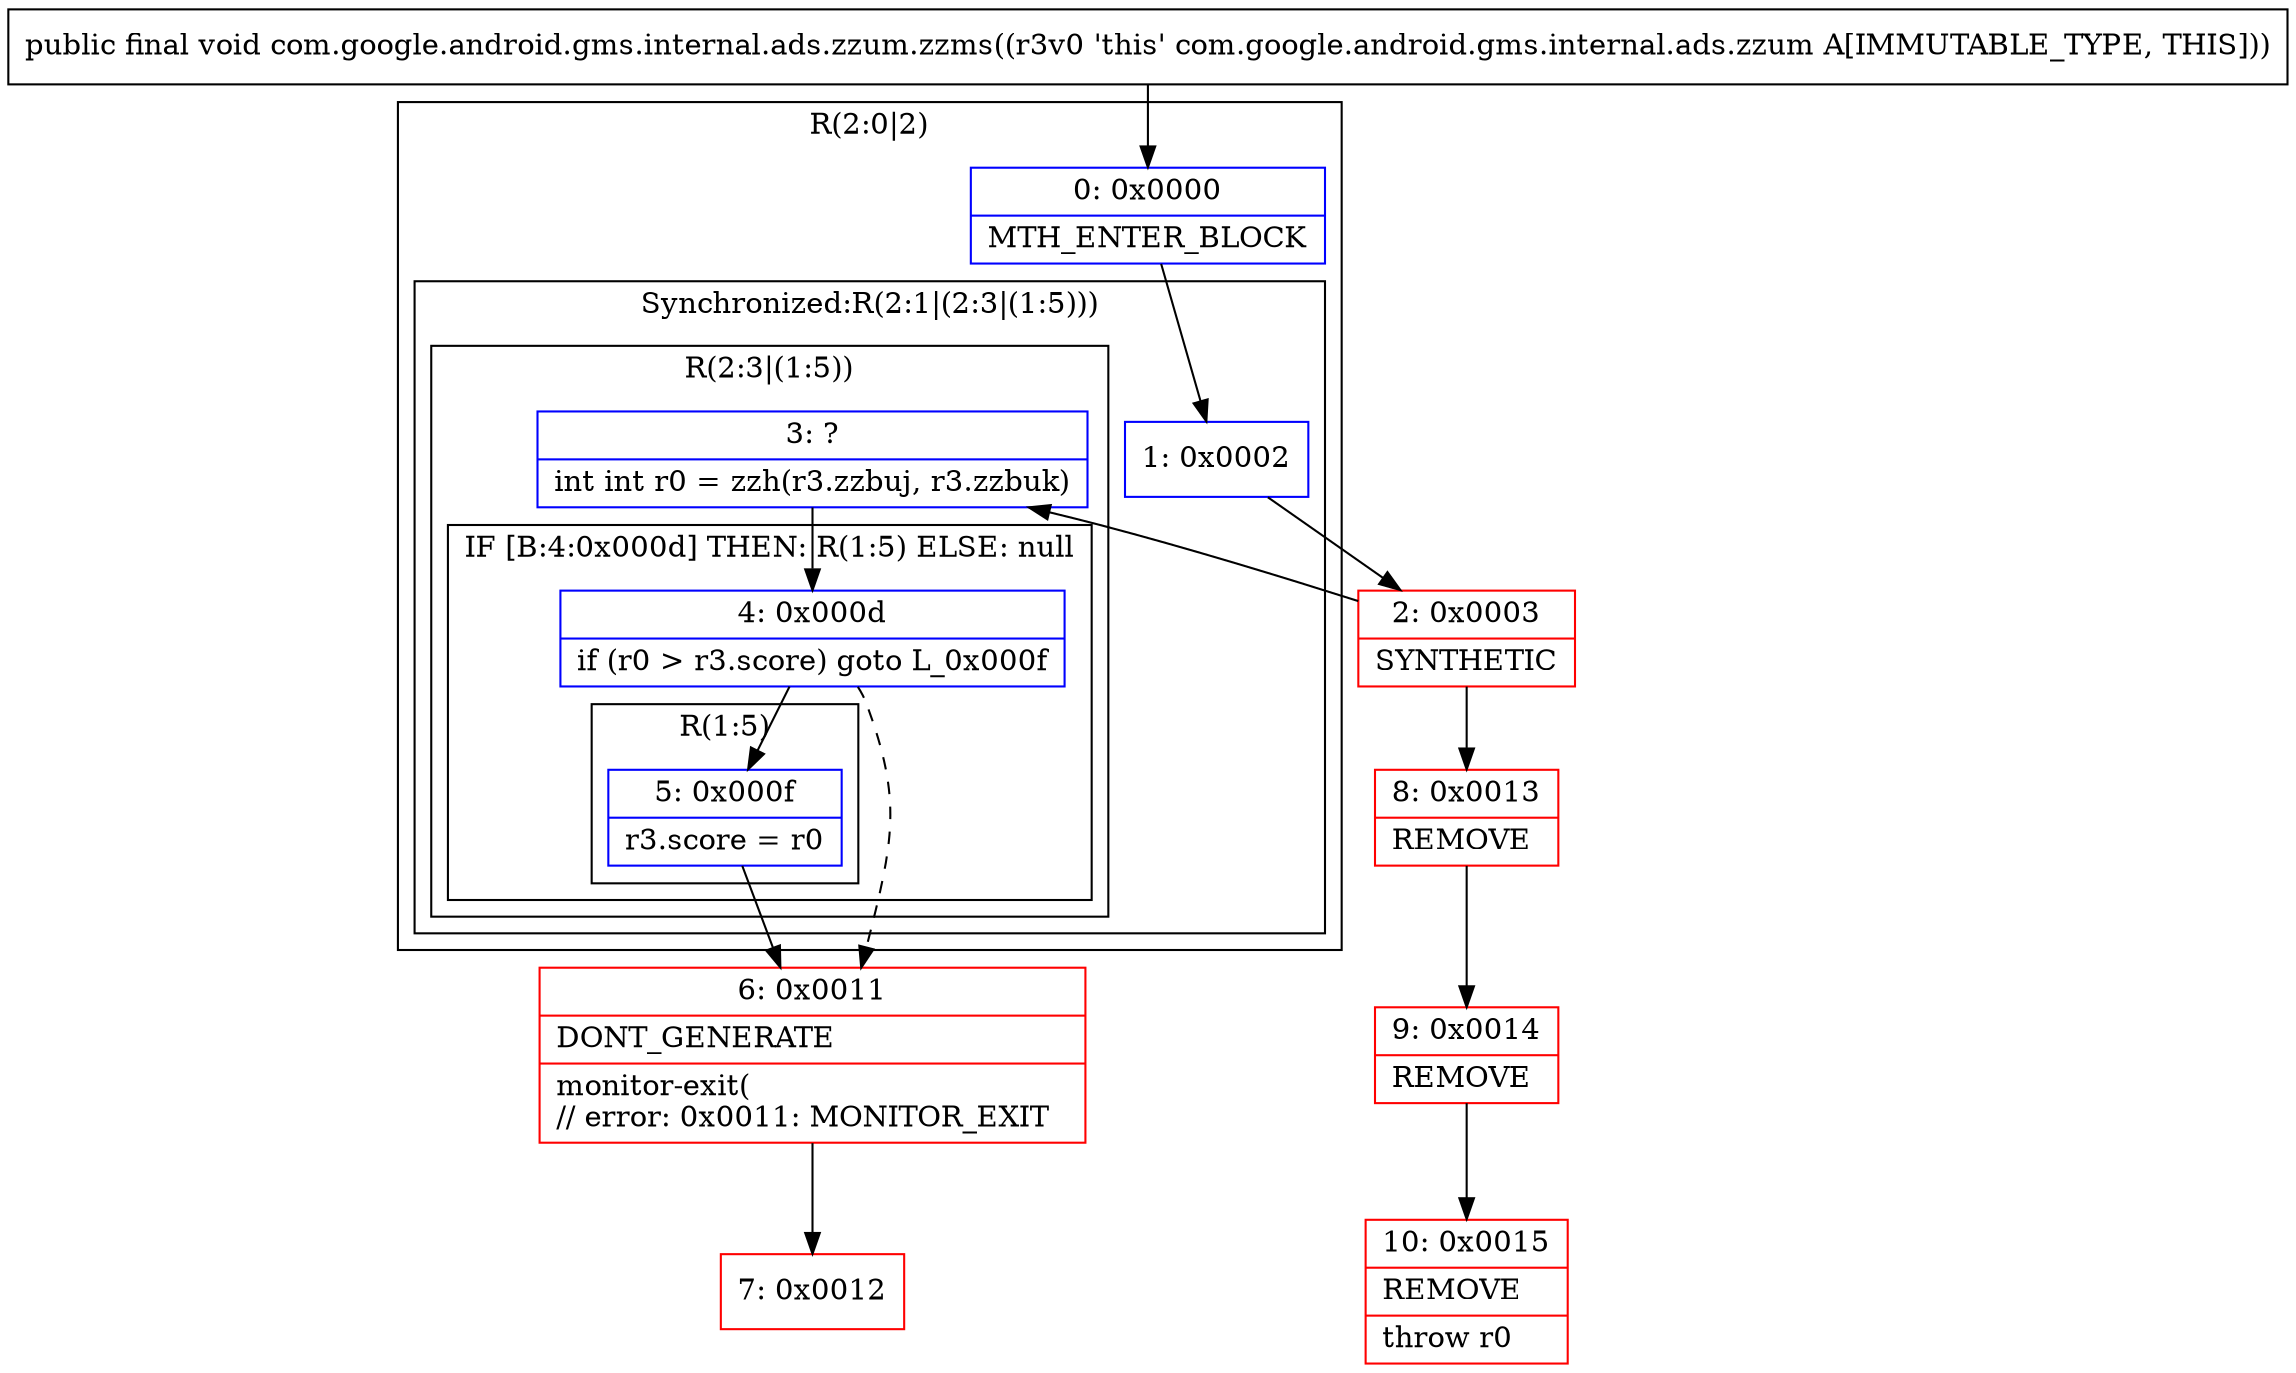 digraph "CFG forcom.google.android.gms.internal.ads.zzum.zzms()V" {
subgraph cluster_Region_1439447138 {
label = "R(2:0|2)";
node [shape=record,color=blue];
Node_0 [shape=record,label="{0\:\ 0x0000|MTH_ENTER_BLOCK\l}"];
subgraph cluster_SynchronizedRegion_214556598 {
label = "Synchronized:R(2:1|(2:3|(1:5)))";
node [shape=record,color=blue];
Node_1 [shape=record,label="{1\:\ 0x0002}"];
subgraph cluster_Region_772843897 {
label = "R(2:3|(1:5))";
node [shape=record,color=blue];
Node_3 [shape=record,label="{3\:\ ?|int int r0 = zzh(r3.zzbuj, r3.zzbuk)\l}"];
subgraph cluster_IfRegion_1155417203 {
label = "IF [B:4:0x000d] THEN: R(1:5) ELSE: null";
node [shape=record,color=blue];
Node_4 [shape=record,label="{4\:\ 0x000d|if (r0 \> r3.score) goto L_0x000f\l}"];
subgraph cluster_Region_714126531 {
label = "R(1:5)";
node [shape=record,color=blue];
Node_5 [shape=record,label="{5\:\ 0x000f|r3.score = r0\l}"];
}
}
}
}
}
Node_2 [shape=record,color=red,label="{2\:\ 0x0003|SYNTHETIC\l}"];
Node_6 [shape=record,color=red,label="{6\:\ 0x0011|DONT_GENERATE\l|monitor\-exit(\l\/\/ error: 0x0011: MONITOR_EXIT  \l}"];
Node_7 [shape=record,color=red,label="{7\:\ 0x0012}"];
Node_8 [shape=record,color=red,label="{8\:\ 0x0013|REMOVE\l}"];
Node_9 [shape=record,color=red,label="{9\:\ 0x0014|REMOVE\l}"];
Node_10 [shape=record,color=red,label="{10\:\ 0x0015|REMOVE\l|throw r0\l}"];
MethodNode[shape=record,label="{public final void com.google.android.gms.internal.ads.zzum.zzms((r3v0 'this' com.google.android.gms.internal.ads.zzum A[IMMUTABLE_TYPE, THIS])) }"];
MethodNode -> Node_0;
Node_0 -> Node_1;
Node_1 -> Node_2;
Node_3 -> Node_4;
Node_4 -> Node_5;
Node_4 -> Node_6[style=dashed];
Node_5 -> Node_6;
Node_2 -> Node_3;
Node_2 -> Node_8;
Node_6 -> Node_7;
Node_8 -> Node_9;
Node_9 -> Node_10;
}

